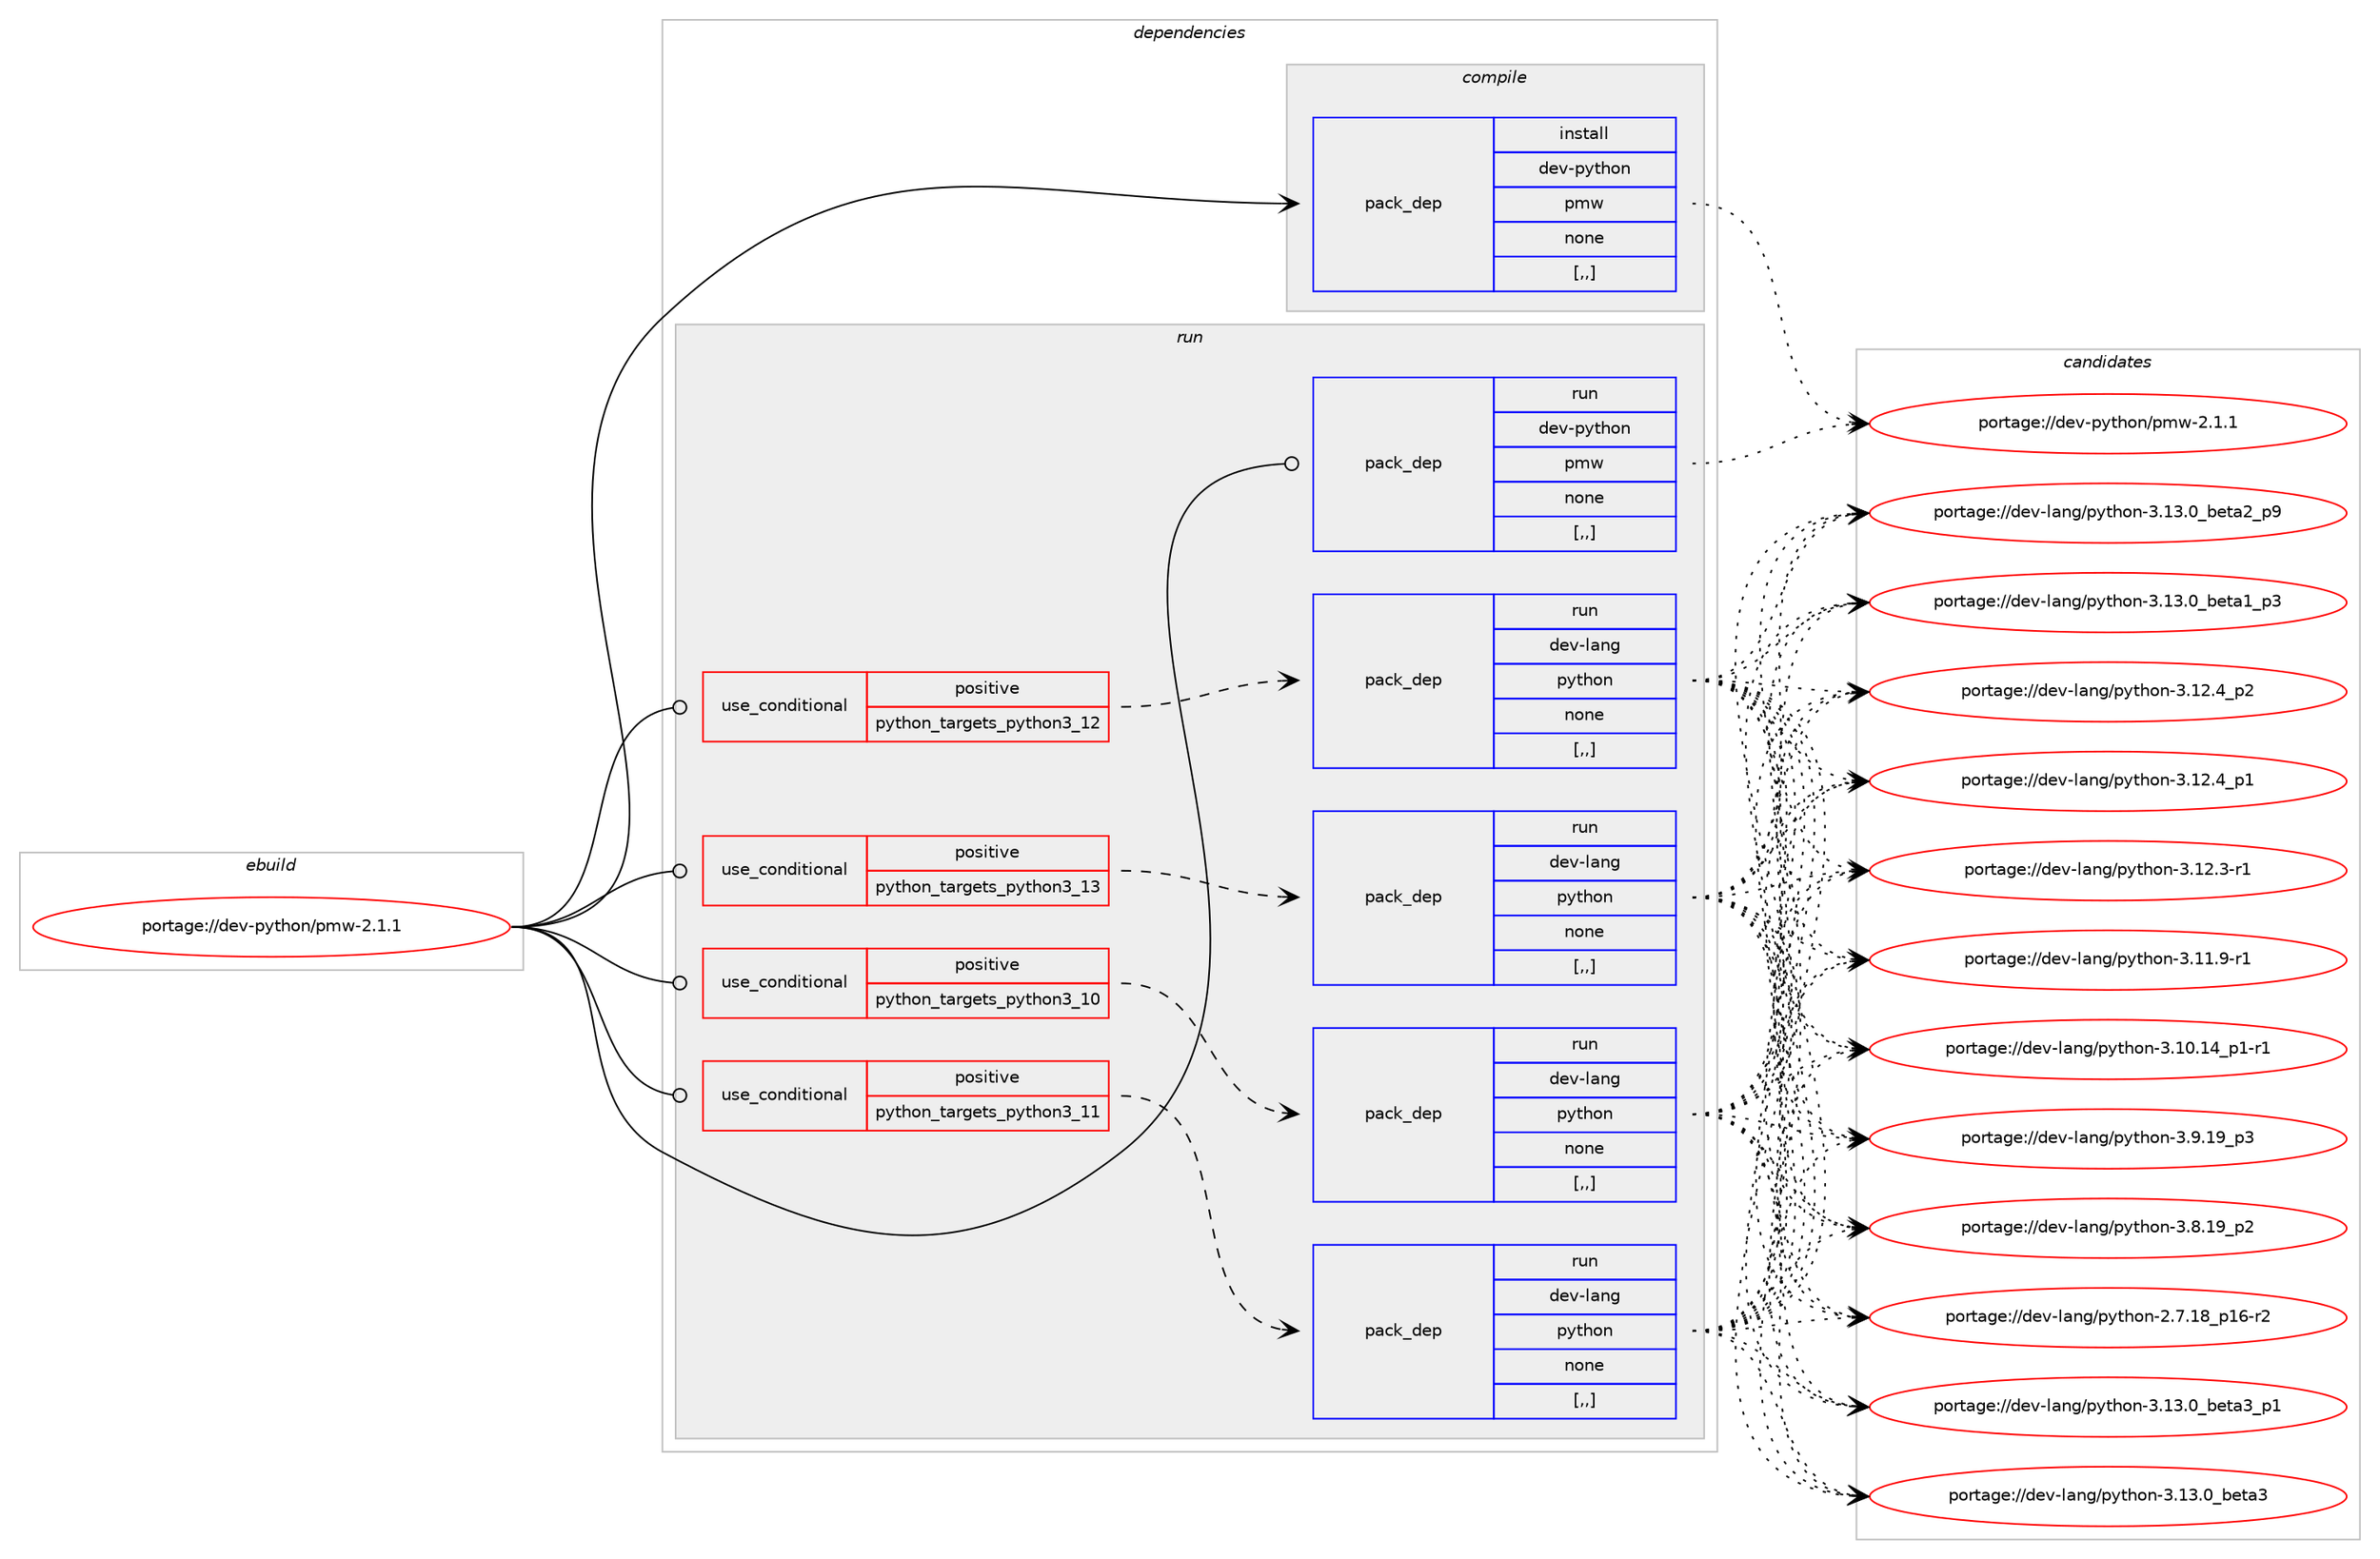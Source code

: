 digraph prolog {

# *************
# Graph options
# *************

newrank=true;
concentrate=true;
compound=true;
graph [rankdir=LR,fontname=Helvetica,fontsize=10,ranksep=1.5];#, ranksep=2.5, nodesep=0.2];
edge  [arrowhead=vee];
node  [fontname=Helvetica,fontsize=10];

# **********
# The ebuild
# **********

subgraph cluster_leftcol {
color=gray;
label=<<i>ebuild</i>>;
id [label="portage://dev-python/pmw-2.1.1", color=red, width=4, href="../dev-python/pmw-2.1.1.svg"];
}

# ****************
# The dependencies
# ****************

subgraph cluster_midcol {
color=gray;
label=<<i>dependencies</i>>;
subgraph cluster_compile {
fillcolor="#eeeeee";
style=filled;
label=<<i>compile</i>>;
subgraph pack117159 {
dependency154482 [label=<<TABLE BORDER="0" CELLBORDER="1" CELLSPACING="0" CELLPADDING="4" WIDTH="220"><TR><TD ROWSPAN="6" CELLPADDING="30">pack_dep</TD></TR><TR><TD WIDTH="110">install</TD></TR><TR><TD>dev-python</TD></TR><TR><TD>pmw</TD></TR><TR><TD>none</TD></TR><TR><TD>[,,]</TD></TR></TABLE>>, shape=none, color=blue];
}
id:e -> dependency154482:w [weight=20,style="solid",arrowhead="vee"];
}
subgraph cluster_compileandrun {
fillcolor="#eeeeee";
style=filled;
label=<<i>compile and run</i>>;
}
subgraph cluster_run {
fillcolor="#eeeeee";
style=filled;
label=<<i>run</i>>;
subgraph cond36072 {
dependency154483 [label=<<TABLE BORDER="0" CELLBORDER="1" CELLSPACING="0" CELLPADDING="4"><TR><TD ROWSPAN="3" CELLPADDING="10">use_conditional</TD></TR><TR><TD>positive</TD></TR><TR><TD>python_targets_python3_10</TD></TR></TABLE>>, shape=none, color=red];
subgraph pack117160 {
dependency154484 [label=<<TABLE BORDER="0" CELLBORDER="1" CELLSPACING="0" CELLPADDING="4" WIDTH="220"><TR><TD ROWSPAN="6" CELLPADDING="30">pack_dep</TD></TR><TR><TD WIDTH="110">run</TD></TR><TR><TD>dev-lang</TD></TR><TR><TD>python</TD></TR><TR><TD>none</TD></TR><TR><TD>[,,]</TD></TR></TABLE>>, shape=none, color=blue];
}
dependency154483:e -> dependency154484:w [weight=20,style="dashed",arrowhead="vee"];
}
id:e -> dependency154483:w [weight=20,style="solid",arrowhead="odot"];
subgraph cond36073 {
dependency154485 [label=<<TABLE BORDER="0" CELLBORDER="1" CELLSPACING="0" CELLPADDING="4"><TR><TD ROWSPAN="3" CELLPADDING="10">use_conditional</TD></TR><TR><TD>positive</TD></TR><TR><TD>python_targets_python3_11</TD></TR></TABLE>>, shape=none, color=red];
subgraph pack117161 {
dependency154486 [label=<<TABLE BORDER="0" CELLBORDER="1" CELLSPACING="0" CELLPADDING="4" WIDTH="220"><TR><TD ROWSPAN="6" CELLPADDING="30">pack_dep</TD></TR><TR><TD WIDTH="110">run</TD></TR><TR><TD>dev-lang</TD></TR><TR><TD>python</TD></TR><TR><TD>none</TD></TR><TR><TD>[,,]</TD></TR></TABLE>>, shape=none, color=blue];
}
dependency154485:e -> dependency154486:w [weight=20,style="dashed",arrowhead="vee"];
}
id:e -> dependency154485:w [weight=20,style="solid",arrowhead="odot"];
subgraph cond36074 {
dependency154487 [label=<<TABLE BORDER="0" CELLBORDER="1" CELLSPACING="0" CELLPADDING="4"><TR><TD ROWSPAN="3" CELLPADDING="10">use_conditional</TD></TR><TR><TD>positive</TD></TR><TR><TD>python_targets_python3_12</TD></TR></TABLE>>, shape=none, color=red];
subgraph pack117162 {
dependency154488 [label=<<TABLE BORDER="0" CELLBORDER="1" CELLSPACING="0" CELLPADDING="4" WIDTH="220"><TR><TD ROWSPAN="6" CELLPADDING="30">pack_dep</TD></TR><TR><TD WIDTH="110">run</TD></TR><TR><TD>dev-lang</TD></TR><TR><TD>python</TD></TR><TR><TD>none</TD></TR><TR><TD>[,,]</TD></TR></TABLE>>, shape=none, color=blue];
}
dependency154487:e -> dependency154488:w [weight=20,style="dashed",arrowhead="vee"];
}
id:e -> dependency154487:w [weight=20,style="solid",arrowhead="odot"];
subgraph cond36075 {
dependency154489 [label=<<TABLE BORDER="0" CELLBORDER="1" CELLSPACING="0" CELLPADDING="4"><TR><TD ROWSPAN="3" CELLPADDING="10">use_conditional</TD></TR><TR><TD>positive</TD></TR><TR><TD>python_targets_python3_13</TD></TR></TABLE>>, shape=none, color=red];
subgraph pack117163 {
dependency154490 [label=<<TABLE BORDER="0" CELLBORDER="1" CELLSPACING="0" CELLPADDING="4" WIDTH="220"><TR><TD ROWSPAN="6" CELLPADDING="30">pack_dep</TD></TR><TR><TD WIDTH="110">run</TD></TR><TR><TD>dev-lang</TD></TR><TR><TD>python</TD></TR><TR><TD>none</TD></TR><TR><TD>[,,]</TD></TR></TABLE>>, shape=none, color=blue];
}
dependency154489:e -> dependency154490:w [weight=20,style="dashed",arrowhead="vee"];
}
id:e -> dependency154489:w [weight=20,style="solid",arrowhead="odot"];
subgraph pack117164 {
dependency154491 [label=<<TABLE BORDER="0" CELLBORDER="1" CELLSPACING="0" CELLPADDING="4" WIDTH="220"><TR><TD ROWSPAN="6" CELLPADDING="30">pack_dep</TD></TR><TR><TD WIDTH="110">run</TD></TR><TR><TD>dev-python</TD></TR><TR><TD>pmw</TD></TR><TR><TD>none</TD></TR><TR><TD>[,,]</TD></TR></TABLE>>, shape=none, color=blue];
}
id:e -> dependency154491:w [weight=20,style="solid",arrowhead="odot"];
}
}

# **************
# The candidates
# **************

subgraph cluster_choices {
rank=same;
color=gray;
label=<<i>candidates</i>>;

subgraph choice117159 {
color=black;
nodesep=1;
choice1001011184511212111610411111047112109119455046494649 [label="portage://dev-python/pmw-2.1.1", color=red, width=4,href="../dev-python/pmw-2.1.1.svg"];
dependency154482:e -> choice1001011184511212111610411111047112109119455046494649:w [style=dotted,weight="100"];
}
subgraph choice117160 {
color=black;
nodesep=1;
choice10010111845108971101034711212111610411111045514649514648959810111697519511249 [label="portage://dev-lang/python-3.13.0_beta3_p1", color=red, width=4,href="../dev-lang/python-3.13.0_beta3_p1.svg"];
choice1001011184510897110103471121211161041111104551464951464895981011169751 [label="portage://dev-lang/python-3.13.0_beta3", color=red, width=4,href="../dev-lang/python-3.13.0_beta3.svg"];
choice10010111845108971101034711212111610411111045514649514648959810111697509511257 [label="portage://dev-lang/python-3.13.0_beta2_p9", color=red, width=4,href="../dev-lang/python-3.13.0_beta2_p9.svg"];
choice10010111845108971101034711212111610411111045514649514648959810111697499511251 [label="portage://dev-lang/python-3.13.0_beta1_p3", color=red, width=4,href="../dev-lang/python-3.13.0_beta1_p3.svg"];
choice100101118451089711010347112121116104111110455146495046529511250 [label="portage://dev-lang/python-3.12.4_p2", color=red, width=4,href="../dev-lang/python-3.12.4_p2.svg"];
choice100101118451089711010347112121116104111110455146495046529511249 [label="portage://dev-lang/python-3.12.4_p1", color=red, width=4,href="../dev-lang/python-3.12.4_p1.svg"];
choice100101118451089711010347112121116104111110455146495046514511449 [label="portage://dev-lang/python-3.12.3-r1", color=red, width=4,href="../dev-lang/python-3.12.3-r1.svg"];
choice100101118451089711010347112121116104111110455146494946574511449 [label="portage://dev-lang/python-3.11.9-r1", color=red, width=4,href="../dev-lang/python-3.11.9-r1.svg"];
choice100101118451089711010347112121116104111110455146494846495295112494511449 [label="portage://dev-lang/python-3.10.14_p1-r1", color=red, width=4,href="../dev-lang/python-3.10.14_p1-r1.svg"];
choice100101118451089711010347112121116104111110455146574649579511251 [label="portage://dev-lang/python-3.9.19_p3", color=red, width=4,href="../dev-lang/python-3.9.19_p3.svg"];
choice100101118451089711010347112121116104111110455146564649579511250 [label="portage://dev-lang/python-3.8.19_p2", color=red, width=4,href="../dev-lang/python-3.8.19_p2.svg"];
choice100101118451089711010347112121116104111110455046554649569511249544511450 [label="portage://dev-lang/python-2.7.18_p16-r2", color=red, width=4,href="../dev-lang/python-2.7.18_p16-r2.svg"];
dependency154484:e -> choice10010111845108971101034711212111610411111045514649514648959810111697519511249:w [style=dotted,weight="100"];
dependency154484:e -> choice1001011184510897110103471121211161041111104551464951464895981011169751:w [style=dotted,weight="100"];
dependency154484:e -> choice10010111845108971101034711212111610411111045514649514648959810111697509511257:w [style=dotted,weight="100"];
dependency154484:e -> choice10010111845108971101034711212111610411111045514649514648959810111697499511251:w [style=dotted,weight="100"];
dependency154484:e -> choice100101118451089711010347112121116104111110455146495046529511250:w [style=dotted,weight="100"];
dependency154484:e -> choice100101118451089711010347112121116104111110455146495046529511249:w [style=dotted,weight="100"];
dependency154484:e -> choice100101118451089711010347112121116104111110455146495046514511449:w [style=dotted,weight="100"];
dependency154484:e -> choice100101118451089711010347112121116104111110455146494946574511449:w [style=dotted,weight="100"];
dependency154484:e -> choice100101118451089711010347112121116104111110455146494846495295112494511449:w [style=dotted,weight="100"];
dependency154484:e -> choice100101118451089711010347112121116104111110455146574649579511251:w [style=dotted,weight="100"];
dependency154484:e -> choice100101118451089711010347112121116104111110455146564649579511250:w [style=dotted,weight="100"];
dependency154484:e -> choice100101118451089711010347112121116104111110455046554649569511249544511450:w [style=dotted,weight="100"];
}
subgraph choice117161 {
color=black;
nodesep=1;
choice10010111845108971101034711212111610411111045514649514648959810111697519511249 [label="portage://dev-lang/python-3.13.0_beta3_p1", color=red, width=4,href="../dev-lang/python-3.13.0_beta3_p1.svg"];
choice1001011184510897110103471121211161041111104551464951464895981011169751 [label="portage://dev-lang/python-3.13.0_beta3", color=red, width=4,href="../dev-lang/python-3.13.0_beta3.svg"];
choice10010111845108971101034711212111610411111045514649514648959810111697509511257 [label="portage://dev-lang/python-3.13.0_beta2_p9", color=red, width=4,href="../dev-lang/python-3.13.0_beta2_p9.svg"];
choice10010111845108971101034711212111610411111045514649514648959810111697499511251 [label="portage://dev-lang/python-3.13.0_beta1_p3", color=red, width=4,href="../dev-lang/python-3.13.0_beta1_p3.svg"];
choice100101118451089711010347112121116104111110455146495046529511250 [label="portage://dev-lang/python-3.12.4_p2", color=red, width=4,href="../dev-lang/python-3.12.4_p2.svg"];
choice100101118451089711010347112121116104111110455146495046529511249 [label="portage://dev-lang/python-3.12.4_p1", color=red, width=4,href="../dev-lang/python-3.12.4_p1.svg"];
choice100101118451089711010347112121116104111110455146495046514511449 [label="portage://dev-lang/python-3.12.3-r1", color=red, width=4,href="../dev-lang/python-3.12.3-r1.svg"];
choice100101118451089711010347112121116104111110455146494946574511449 [label="portage://dev-lang/python-3.11.9-r1", color=red, width=4,href="../dev-lang/python-3.11.9-r1.svg"];
choice100101118451089711010347112121116104111110455146494846495295112494511449 [label="portage://dev-lang/python-3.10.14_p1-r1", color=red, width=4,href="../dev-lang/python-3.10.14_p1-r1.svg"];
choice100101118451089711010347112121116104111110455146574649579511251 [label="portage://dev-lang/python-3.9.19_p3", color=red, width=4,href="../dev-lang/python-3.9.19_p3.svg"];
choice100101118451089711010347112121116104111110455146564649579511250 [label="portage://dev-lang/python-3.8.19_p2", color=red, width=4,href="../dev-lang/python-3.8.19_p2.svg"];
choice100101118451089711010347112121116104111110455046554649569511249544511450 [label="portage://dev-lang/python-2.7.18_p16-r2", color=red, width=4,href="../dev-lang/python-2.7.18_p16-r2.svg"];
dependency154486:e -> choice10010111845108971101034711212111610411111045514649514648959810111697519511249:w [style=dotted,weight="100"];
dependency154486:e -> choice1001011184510897110103471121211161041111104551464951464895981011169751:w [style=dotted,weight="100"];
dependency154486:e -> choice10010111845108971101034711212111610411111045514649514648959810111697509511257:w [style=dotted,weight="100"];
dependency154486:e -> choice10010111845108971101034711212111610411111045514649514648959810111697499511251:w [style=dotted,weight="100"];
dependency154486:e -> choice100101118451089711010347112121116104111110455146495046529511250:w [style=dotted,weight="100"];
dependency154486:e -> choice100101118451089711010347112121116104111110455146495046529511249:w [style=dotted,weight="100"];
dependency154486:e -> choice100101118451089711010347112121116104111110455146495046514511449:w [style=dotted,weight="100"];
dependency154486:e -> choice100101118451089711010347112121116104111110455146494946574511449:w [style=dotted,weight="100"];
dependency154486:e -> choice100101118451089711010347112121116104111110455146494846495295112494511449:w [style=dotted,weight="100"];
dependency154486:e -> choice100101118451089711010347112121116104111110455146574649579511251:w [style=dotted,weight="100"];
dependency154486:e -> choice100101118451089711010347112121116104111110455146564649579511250:w [style=dotted,weight="100"];
dependency154486:e -> choice100101118451089711010347112121116104111110455046554649569511249544511450:w [style=dotted,weight="100"];
}
subgraph choice117162 {
color=black;
nodesep=1;
choice10010111845108971101034711212111610411111045514649514648959810111697519511249 [label="portage://dev-lang/python-3.13.0_beta3_p1", color=red, width=4,href="../dev-lang/python-3.13.0_beta3_p1.svg"];
choice1001011184510897110103471121211161041111104551464951464895981011169751 [label="portage://dev-lang/python-3.13.0_beta3", color=red, width=4,href="../dev-lang/python-3.13.0_beta3.svg"];
choice10010111845108971101034711212111610411111045514649514648959810111697509511257 [label="portage://dev-lang/python-3.13.0_beta2_p9", color=red, width=4,href="../dev-lang/python-3.13.0_beta2_p9.svg"];
choice10010111845108971101034711212111610411111045514649514648959810111697499511251 [label="portage://dev-lang/python-3.13.0_beta1_p3", color=red, width=4,href="../dev-lang/python-3.13.0_beta1_p3.svg"];
choice100101118451089711010347112121116104111110455146495046529511250 [label="portage://dev-lang/python-3.12.4_p2", color=red, width=4,href="../dev-lang/python-3.12.4_p2.svg"];
choice100101118451089711010347112121116104111110455146495046529511249 [label="portage://dev-lang/python-3.12.4_p1", color=red, width=4,href="../dev-lang/python-3.12.4_p1.svg"];
choice100101118451089711010347112121116104111110455146495046514511449 [label="portage://dev-lang/python-3.12.3-r1", color=red, width=4,href="../dev-lang/python-3.12.3-r1.svg"];
choice100101118451089711010347112121116104111110455146494946574511449 [label="portage://dev-lang/python-3.11.9-r1", color=red, width=4,href="../dev-lang/python-3.11.9-r1.svg"];
choice100101118451089711010347112121116104111110455146494846495295112494511449 [label="portage://dev-lang/python-3.10.14_p1-r1", color=red, width=4,href="../dev-lang/python-3.10.14_p1-r1.svg"];
choice100101118451089711010347112121116104111110455146574649579511251 [label="portage://dev-lang/python-3.9.19_p3", color=red, width=4,href="../dev-lang/python-3.9.19_p3.svg"];
choice100101118451089711010347112121116104111110455146564649579511250 [label="portage://dev-lang/python-3.8.19_p2", color=red, width=4,href="../dev-lang/python-3.8.19_p2.svg"];
choice100101118451089711010347112121116104111110455046554649569511249544511450 [label="portage://dev-lang/python-2.7.18_p16-r2", color=red, width=4,href="../dev-lang/python-2.7.18_p16-r2.svg"];
dependency154488:e -> choice10010111845108971101034711212111610411111045514649514648959810111697519511249:w [style=dotted,weight="100"];
dependency154488:e -> choice1001011184510897110103471121211161041111104551464951464895981011169751:w [style=dotted,weight="100"];
dependency154488:e -> choice10010111845108971101034711212111610411111045514649514648959810111697509511257:w [style=dotted,weight="100"];
dependency154488:e -> choice10010111845108971101034711212111610411111045514649514648959810111697499511251:w [style=dotted,weight="100"];
dependency154488:e -> choice100101118451089711010347112121116104111110455146495046529511250:w [style=dotted,weight="100"];
dependency154488:e -> choice100101118451089711010347112121116104111110455146495046529511249:w [style=dotted,weight="100"];
dependency154488:e -> choice100101118451089711010347112121116104111110455146495046514511449:w [style=dotted,weight="100"];
dependency154488:e -> choice100101118451089711010347112121116104111110455146494946574511449:w [style=dotted,weight="100"];
dependency154488:e -> choice100101118451089711010347112121116104111110455146494846495295112494511449:w [style=dotted,weight="100"];
dependency154488:e -> choice100101118451089711010347112121116104111110455146574649579511251:w [style=dotted,weight="100"];
dependency154488:e -> choice100101118451089711010347112121116104111110455146564649579511250:w [style=dotted,weight="100"];
dependency154488:e -> choice100101118451089711010347112121116104111110455046554649569511249544511450:w [style=dotted,weight="100"];
}
subgraph choice117163 {
color=black;
nodesep=1;
choice10010111845108971101034711212111610411111045514649514648959810111697519511249 [label="portage://dev-lang/python-3.13.0_beta3_p1", color=red, width=4,href="../dev-lang/python-3.13.0_beta3_p1.svg"];
choice1001011184510897110103471121211161041111104551464951464895981011169751 [label="portage://dev-lang/python-3.13.0_beta3", color=red, width=4,href="../dev-lang/python-3.13.0_beta3.svg"];
choice10010111845108971101034711212111610411111045514649514648959810111697509511257 [label="portage://dev-lang/python-3.13.0_beta2_p9", color=red, width=4,href="../dev-lang/python-3.13.0_beta2_p9.svg"];
choice10010111845108971101034711212111610411111045514649514648959810111697499511251 [label="portage://dev-lang/python-3.13.0_beta1_p3", color=red, width=4,href="../dev-lang/python-3.13.0_beta1_p3.svg"];
choice100101118451089711010347112121116104111110455146495046529511250 [label="portage://dev-lang/python-3.12.4_p2", color=red, width=4,href="../dev-lang/python-3.12.4_p2.svg"];
choice100101118451089711010347112121116104111110455146495046529511249 [label="portage://dev-lang/python-3.12.4_p1", color=red, width=4,href="../dev-lang/python-3.12.4_p1.svg"];
choice100101118451089711010347112121116104111110455146495046514511449 [label="portage://dev-lang/python-3.12.3-r1", color=red, width=4,href="../dev-lang/python-3.12.3-r1.svg"];
choice100101118451089711010347112121116104111110455146494946574511449 [label="portage://dev-lang/python-3.11.9-r1", color=red, width=4,href="../dev-lang/python-3.11.9-r1.svg"];
choice100101118451089711010347112121116104111110455146494846495295112494511449 [label="portage://dev-lang/python-3.10.14_p1-r1", color=red, width=4,href="../dev-lang/python-3.10.14_p1-r1.svg"];
choice100101118451089711010347112121116104111110455146574649579511251 [label="portage://dev-lang/python-3.9.19_p3", color=red, width=4,href="../dev-lang/python-3.9.19_p3.svg"];
choice100101118451089711010347112121116104111110455146564649579511250 [label="portage://dev-lang/python-3.8.19_p2", color=red, width=4,href="../dev-lang/python-3.8.19_p2.svg"];
choice100101118451089711010347112121116104111110455046554649569511249544511450 [label="portage://dev-lang/python-2.7.18_p16-r2", color=red, width=4,href="../dev-lang/python-2.7.18_p16-r2.svg"];
dependency154490:e -> choice10010111845108971101034711212111610411111045514649514648959810111697519511249:w [style=dotted,weight="100"];
dependency154490:e -> choice1001011184510897110103471121211161041111104551464951464895981011169751:w [style=dotted,weight="100"];
dependency154490:e -> choice10010111845108971101034711212111610411111045514649514648959810111697509511257:w [style=dotted,weight="100"];
dependency154490:e -> choice10010111845108971101034711212111610411111045514649514648959810111697499511251:w [style=dotted,weight="100"];
dependency154490:e -> choice100101118451089711010347112121116104111110455146495046529511250:w [style=dotted,weight="100"];
dependency154490:e -> choice100101118451089711010347112121116104111110455146495046529511249:w [style=dotted,weight="100"];
dependency154490:e -> choice100101118451089711010347112121116104111110455146495046514511449:w [style=dotted,weight="100"];
dependency154490:e -> choice100101118451089711010347112121116104111110455146494946574511449:w [style=dotted,weight="100"];
dependency154490:e -> choice100101118451089711010347112121116104111110455146494846495295112494511449:w [style=dotted,weight="100"];
dependency154490:e -> choice100101118451089711010347112121116104111110455146574649579511251:w [style=dotted,weight="100"];
dependency154490:e -> choice100101118451089711010347112121116104111110455146564649579511250:w [style=dotted,weight="100"];
dependency154490:e -> choice100101118451089711010347112121116104111110455046554649569511249544511450:w [style=dotted,weight="100"];
}
subgraph choice117164 {
color=black;
nodesep=1;
choice1001011184511212111610411111047112109119455046494649 [label="portage://dev-python/pmw-2.1.1", color=red, width=4,href="../dev-python/pmw-2.1.1.svg"];
dependency154491:e -> choice1001011184511212111610411111047112109119455046494649:w [style=dotted,weight="100"];
}
}

}
